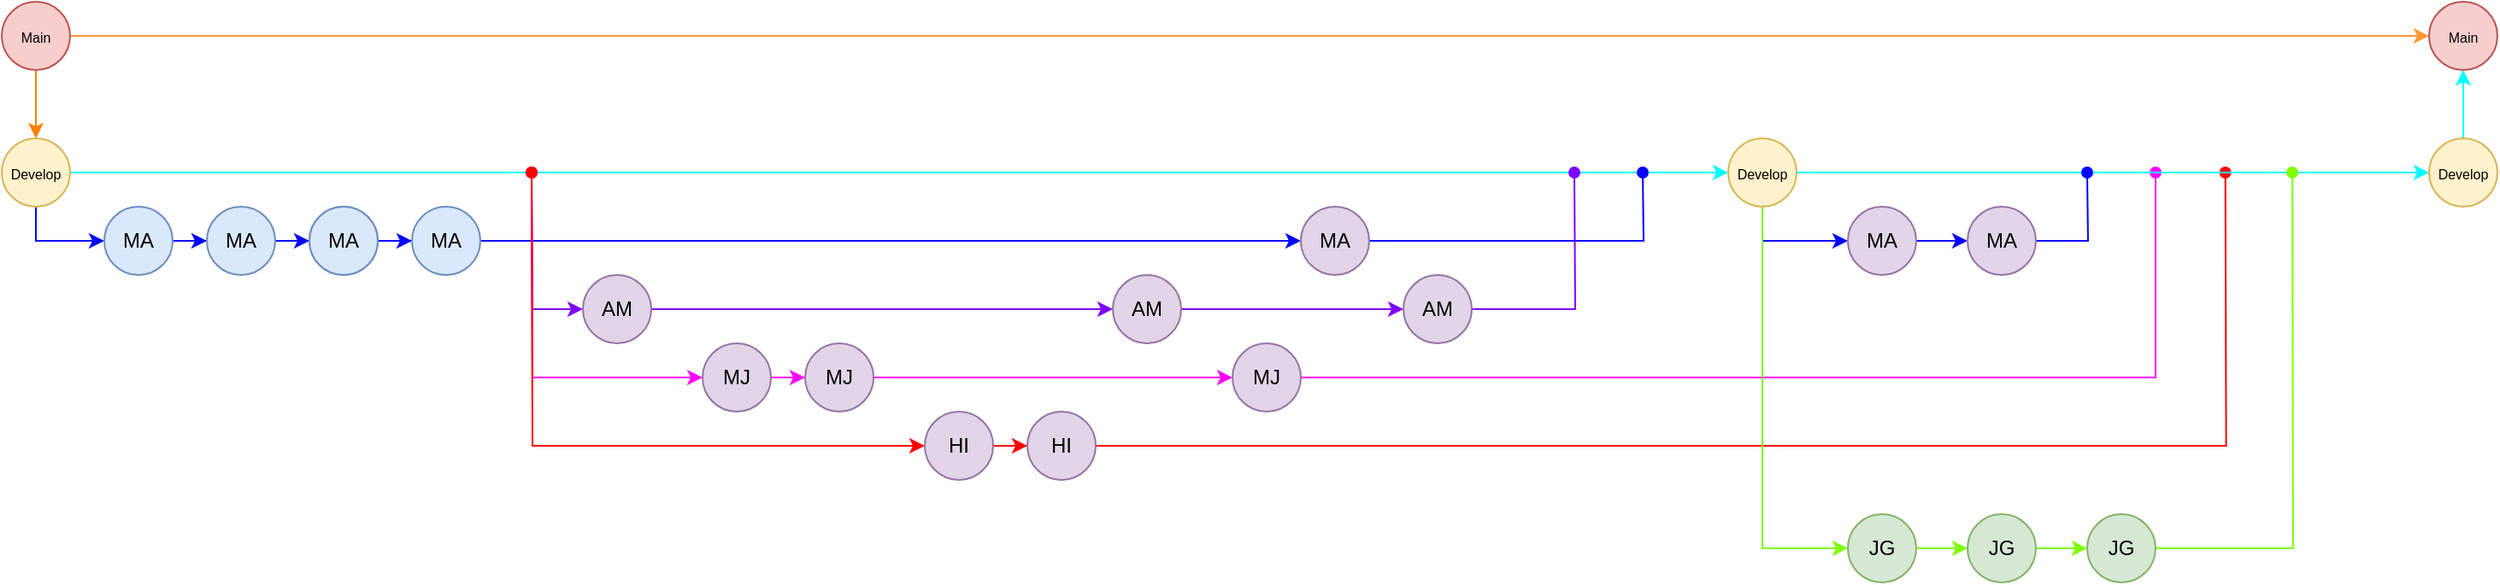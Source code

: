 <mxfile version="13.0.3" type="device"><diagram id="f96qbKHFiDnD2Jq9AhCj" name="Page-1"><mxGraphModel dx="710" dy="445" grid="1" gridSize="10" guides="1" tooltips="1" connect="1" arrows="1" fold="1" page="1" pageScale="1" pageWidth="2000" pageHeight="500" math="0" shadow="0"><root><mxCell id="0"/><mxCell id="1" parent="0"/><mxCell id="FBFi9_hFe6iYAWZ3Vtxe-29" style="edgeStyle=orthogonalEdgeStyle;rounded=0;orthogonalLoop=1;jettySize=auto;html=1;strokeColor=#00FFFF;fillColor=#dae8fc;" edge="1" parent="1" source="FBFi9_hFe6iYAWZ3Vtxe-5" target="FBFi9_hFe6iYAWZ3Vtxe-28"><mxGeometry relative="1" as="geometry"><mxPoint x="930" y="220" as="targetPoint"/></mxGeometry></mxCell><mxCell id="FBFi9_hFe6iYAWZ3Vtxe-30" style="edgeStyle=orthogonalEdgeStyle;rounded=0;orthogonalLoop=1;jettySize=auto;html=1;strokeColor=#0000FF;" edge="1" parent="1" source="FBFi9_hFe6iYAWZ3Vtxe-5" target="FBFi9_hFe6iYAWZ3Vtxe-13"><mxGeometry relative="1" as="geometry"><Array as="points"><mxPoint x="60" y="260"/></Array></mxGeometry></mxCell><mxCell id="FBFi9_hFe6iYAWZ3Vtxe-5" value="&lt;font style=&quot;font-size: 8px&quot;&gt;Develop&lt;/font&gt;" style="ellipse;whiteSpace=wrap;html=1;aspect=fixed;fillColor=#fff2cc;strokeColor=#d6b656;" vertex="1" parent="1"><mxGeometry x="40" y="200" width="40" height="40" as="geometry"/></mxCell><mxCell id="FBFi9_hFe6iYAWZ3Vtxe-31" style="edgeStyle=orthogonalEdgeStyle;rounded=0;orthogonalLoop=1;jettySize=auto;html=1;strokeColor=#0000FF;" edge="1" parent="1" source="FBFi9_hFe6iYAWZ3Vtxe-13" target="FBFi9_hFe6iYAWZ3Vtxe-14"><mxGeometry relative="1" as="geometry"/></mxCell><mxCell id="FBFi9_hFe6iYAWZ3Vtxe-13" value="MA" style="ellipse;whiteSpace=wrap;html=1;aspect=fixed;fillColor=#dae8fc;strokeColor=#6c8ebf;" vertex="1" parent="1"><mxGeometry x="100" y="240" width="40" height="40" as="geometry"/></mxCell><mxCell id="FBFi9_hFe6iYAWZ3Vtxe-34" value="" style="ellipse;whiteSpace=wrap;html=1;aspect=fixed;fillColor=#dae8fc;strokeColor=#6c8ebf;" vertex="1" parent="1"><mxGeometry x="220" y="240" width="40" height="40" as="geometry"/></mxCell><mxCell id="FBFi9_hFe6iYAWZ3Vtxe-32" style="edgeStyle=orthogonalEdgeStyle;rounded=0;orthogonalLoop=1;jettySize=auto;html=1;entryX=0;entryY=0.5;entryDx=0;entryDy=0;strokeColor=#0000FF;" edge="1" parent="1" source="FBFi9_hFe6iYAWZ3Vtxe-14" target="FBFi9_hFe6iYAWZ3Vtxe-15"><mxGeometry relative="1" as="geometry"/></mxCell><mxCell id="FBFi9_hFe6iYAWZ3Vtxe-14" value="MA" style="ellipse;whiteSpace=wrap;html=1;aspect=fixed;fillColor=#dae8fc;strokeColor=#6c8ebf;" vertex="1" parent="1"><mxGeometry x="160" y="240" width="40" height="40" as="geometry"/></mxCell><mxCell id="FBFi9_hFe6iYAWZ3Vtxe-33" style="edgeStyle=orthogonalEdgeStyle;rounded=0;orthogonalLoop=1;jettySize=auto;html=1;entryX=0;entryY=0.5;entryDx=0;entryDy=0;strokeColor=#0000FF;" edge="1" parent="1" source="FBFi9_hFe6iYAWZ3Vtxe-15" target="FBFi9_hFe6iYAWZ3Vtxe-16"><mxGeometry relative="1" as="geometry"/></mxCell><mxCell id="FBFi9_hFe6iYAWZ3Vtxe-15" value="MA" style="ellipse;whiteSpace=wrap;html=1;aspect=fixed;fillColor=#dae8fc;strokeColor=#6c8ebf;" vertex="1" parent="1"><mxGeometry x="220" y="240" width="40" height="40" as="geometry"/></mxCell><mxCell id="FBFi9_hFe6iYAWZ3Vtxe-35" style="edgeStyle=orthogonalEdgeStyle;rounded=0;orthogonalLoop=1;jettySize=auto;html=1;strokeColor=#0000FF;" edge="1" parent="1" source="FBFi9_hFe6iYAWZ3Vtxe-16" target="FBFi9_hFe6iYAWZ3Vtxe-25"><mxGeometry relative="1" as="geometry"/></mxCell><mxCell id="FBFi9_hFe6iYAWZ3Vtxe-16" value="MA" style="ellipse;whiteSpace=wrap;html=1;aspect=fixed;fillColor=#dae8fc;strokeColor=#6c8ebf;" vertex="1" parent="1"><mxGeometry x="280" y="240" width="40" height="40" as="geometry"/></mxCell><mxCell id="FBFi9_hFe6iYAWZ3Vtxe-41" style="edgeStyle=orthogonalEdgeStyle;rounded=0;orthogonalLoop=1;jettySize=auto;html=1;entryX=0;entryY=0.5;entryDx=0;entryDy=0;strokeColor=#7F00FF;" edge="1" parent="1" source="FBFi9_hFe6iYAWZ3Vtxe-17" target="FBFi9_hFe6iYAWZ3Vtxe-23"><mxGeometry relative="1" as="geometry"/></mxCell><mxCell id="FBFi9_hFe6iYAWZ3Vtxe-54" style="edgeStyle=orthogonalEdgeStyle;rounded=0;orthogonalLoop=1;jettySize=auto;html=1;strokeColor=#7F00FF;startArrow=classic;startFill=1;endArrow=oval;endFill=1;" edge="1" parent="1" source="FBFi9_hFe6iYAWZ3Vtxe-17"><mxGeometry relative="1" as="geometry"><mxPoint x="350" y="220" as="targetPoint"/></mxGeometry></mxCell><mxCell id="FBFi9_hFe6iYAWZ3Vtxe-17" value="AM" style="ellipse;whiteSpace=wrap;html=1;aspect=fixed;fillColor=#e1d5e7;strokeColor=#9673a6;" vertex="1" parent="1"><mxGeometry x="380" y="280" width="40" height="40" as="geometry"/></mxCell><mxCell id="FBFi9_hFe6iYAWZ3Vtxe-44" style="edgeStyle=orthogonalEdgeStyle;rounded=0;orthogonalLoop=1;jettySize=auto;html=1;entryX=0;entryY=0.5;entryDx=0;entryDy=0;strokeColor=#FF00FF;" edge="1" parent="1" source="FBFi9_hFe6iYAWZ3Vtxe-19" target="FBFi9_hFe6iYAWZ3Vtxe-20"><mxGeometry relative="1" as="geometry"/></mxCell><mxCell id="FBFi9_hFe6iYAWZ3Vtxe-53" style="edgeStyle=orthogonalEdgeStyle;rounded=0;orthogonalLoop=1;jettySize=auto;html=1;strokeColor=#FF00FF;startArrow=classic;startFill=1;endArrow=oval;endFill=1;" edge="1" parent="1" source="FBFi9_hFe6iYAWZ3Vtxe-19"><mxGeometry relative="1" as="geometry"><mxPoint x="350" y="220" as="targetPoint"/></mxGeometry></mxCell><mxCell id="FBFi9_hFe6iYAWZ3Vtxe-19" value="MJ" style="ellipse;whiteSpace=wrap;html=1;aspect=fixed;fillColor=#e1d5e7;strokeColor=#9673a6;" vertex="1" parent="1"><mxGeometry x="450" y="320" width="40" height="40" as="geometry"/></mxCell><mxCell id="FBFi9_hFe6iYAWZ3Vtxe-45" style="edgeStyle=orthogonalEdgeStyle;rounded=0;orthogonalLoop=1;jettySize=auto;html=1;entryX=0;entryY=0.5;entryDx=0;entryDy=0;strokeColor=#FF00FF;" edge="1" parent="1" source="FBFi9_hFe6iYAWZ3Vtxe-20" target="FBFi9_hFe6iYAWZ3Vtxe-24"><mxGeometry relative="1" as="geometry"/></mxCell><mxCell id="FBFi9_hFe6iYAWZ3Vtxe-20" value="MJ" style="ellipse;whiteSpace=wrap;html=1;aspect=fixed;fillColor=#e1d5e7;strokeColor=#9673a6;" vertex="1" parent="1"><mxGeometry x="510" y="320" width="40" height="40" as="geometry"/></mxCell><mxCell id="FBFi9_hFe6iYAWZ3Vtxe-48" style="edgeStyle=orthogonalEdgeStyle;rounded=0;orthogonalLoop=1;jettySize=auto;html=1;strokeColor=#FF0000;" edge="1" parent="1" source="FBFi9_hFe6iYAWZ3Vtxe-21" target="FBFi9_hFe6iYAWZ3Vtxe-22"><mxGeometry relative="1" as="geometry"/></mxCell><mxCell id="FBFi9_hFe6iYAWZ3Vtxe-52" style="edgeStyle=orthogonalEdgeStyle;rounded=0;orthogonalLoop=1;jettySize=auto;html=1;strokeColor=#FF0000;startArrow=classic;startFill=1;endArrow=oval;endFill=1;" edge="1" parent="1" source="FBFi9_hFe6iYAWZ3Vtxe-21"><mxGeometry relative="1" as="geometry"><mxPoint x="350" y="220" as="targetPoint"/></mxGeometry></mxCell><mxCell id="FBFi9_hFe6iYAWZ3Vtxe-21" value="HI" style="ellipse;whiteSpace=wrap;html=1;aspect=fixed;fillColor=#e1d5e7;strokeColor=#9673a6;" vertex="1" parent="1"><mxGeometry x="580" y="360" width="40" height="40" as="geometry"/></mxCell><mxCell id="FBFi9_hFe6iYAWZ3Vtxe-78" style="edgeStyle=orthogonalEdgeStyle;rounded=0;orthogonalLoop=1;jettySize=auto;html=1;startArrow=none;startFill=0;endArrow=oval;endFill=1;strokeColor=#FF0000;" edge="1" parent="1" source="FBFi9_hFe6iYAWZ3Vtxe-22"><mxGeometry relative="1" as="geometry"><mxPoint x="1340.833" y="220" as="targetPoint"/></mxGeometry></mxCell><mxCell id="FBFi9_hFe6iYAWZ3Vtxe-22" value="HI" style="ellipse;whiteSpace=wrap;html=1;aspect=fixed;fillColor=#e1d5e7;strokeColor=#9673a6;" vertex="1" parent="1"><mxGeometry x="640" y="360" width="40" height="40" as="geometry"/></mxCell><mxCell id="FBFi9_hFe6iYAWZ3Vtxe-42" style="edgeStyle=orthogonalEdgeStyle;rounded=0;orthogonalLoop=1;jettySize=auto;html=1;entryX=0;entryY=0.5;entryDx=0;entryDy=0;strokeColor=#7F00FF;" edge="1" parent="1" source="FBFi9_hFe6iYAWZ3Vtxe-23" target="FBFi9_hFe6iYAWZ3Vtxe-26"><mxGeometry relative="1" as="geometry"/></mxCell><mxCell id="FBFi9_hFe6iYAWZ3Vtxe-23" value="AM" style="ellipse;whiteSpace=wrap;html=1;aspect=fixed;fillColor=#e1d5e7;strokeColor=#9673a6;" vertex="1" parent="1"><mxGeometry x="690" y="280" width="40" height="40" as="geometry"/></mxCell><mxCell id="FBFi9_hFe6iYAWZ3Vtxe-76" style="edgeStyle=orthogonalEdgeStyle;rounded=0;orthogonalLoop=1;jettySize=auto;html=1;startArrow=none;startFill=0;endArrow=oval;endFill=1;strokeColor=#FF00FF;" edge="1" parent="1" source="FBFi9_hFe6iYAWZ3Vtxe-24"><mxGeometry relative="1" as="geometry"><mxPoint x="1300" y="220" as="targetPoint"/><Array as="points"><mxPoint x="1300" y="340"/><mxPoint x="1300" y="220"/></Array></mxGeometry></mxCell><mxCell id="FBFi9_hFe6iYAWZ3Vtxe-24" value="MJ" style="ellipse;whiteSpace=wrap;html=1;aspect=fixed;fillColor=#e1d5e7;strokeColor=#9673a6;" vertex="1" parent="1"><mxGeometry x="760" y="320" width="40" height="40" as="geometry"/></mxCell><mxCell id="FBFi9_hFe6iYAWZ3Vtxe-57" style="edgeStyle=orthogonalEdgeStyle;rounded=0;orthogonalLoop=1;jettySize=auto;html=1;startArrow=none;startFill=0;strokeColor=#0000FF;endArrow=oval;endFill=1;" edge="1" parent="1" source="FBFi9_hFe6iYAWZ3Vtxe-25"><mxGeometry relative="1" as="geometry"><mxPoint x="1000" y="220" as="targetPoint"/></mxGeometry></mxCell><mxCell id="FBFi9_hFe6iYAWZ3Vtxe-25" value="MA" style="ellipse;whiteSpace=wrap;html=1;aspect=fixed;fillColor=#e1d5e7;strokeColor=#9673a6;" vertex="1" parent="1"><mxGeometry x="800" y="240" width="40" height="40" as="geometry"/></mxCell><mxCell id="FBFi9_hFe6iYAWZ3Vtxe-56" style="edgeStyle=orthogonalEdgeStyle;rounded=0;orthogonalLoop=1;jettySize=auto;html=1;startArrow=none;startFill=0;strokeColor=#7F00FF;endArrow=oval;endFill=1;" edge="1" parent="1" source="FBFi9_hFe6iYAWZ3Vtxe-26"><mxGeometry relative="1" as="geometry"><mxPoint x="960" y="220" as="targetPoint"/></mxGeometry></mxCell><mxCell id="FBFi9_hFe6iYAWZ3Vtxe-26" value="AM" style="ellipse;whiteSpace=wrap;html=1;aspect=fixed;fillColor=#e1d5e7;strokeColor=#9673a6;" vertex="1" parent="1"><mxGeometry x="860" y="280" width="40" height="40" as="geometry"/></mxCell><mxCell id="FBFi9_hFe6iYAWZ3Vtxe-60" style="edgeStyle=orthogonalEdgeStyle;rounded=0;orthogonalLoop=1;jettySize=auto;html=1;startArrow=none;startFill=0;endArrow=classic;endFill=1;strokeColor=#00FFFF;" edge="1" parent="1" source="FBFi9_hFe6iYAWZ3Vtxe-28" target="FBFi9_hFe6iYAWZ3Vtxe-73"><mxGeometry relative="1" as="geometry"><mxPoint x="1460" y="220" as="targetPoint"/><Array as="points"><mxPoint x="1340" y="220"/><mxPoint x="1340" y="220"/></Array></mxGeometry></mxCell><mxCell id="FBFi9_hFe6iYAWZ3Vtxe-61" style="edgeStyle=orthogonalEdgeStyle;rounded=0;orthogonalLoop=1;jettySize=auto;html=1;startArrow=none;startFill=0;endArrow=classic;endFill=1;strokeColor=#0000FF;" edge="1" parent="1" source="FBFi9_hFe6iYAWZ3Vtxe-28" target="FBFi9_hFe6iYAWZ3Vtxe-58"><mxGeometry relative="1" as="geometry"><Array as="points"><mxPoint x="1070" y="260"/></Array></mxGeometry></mxCell><mxCell id="FBFi9_hFe6iYAWZ3Vtxe-68" style="edgeStyle=orthogonalEdgeStyle;rounded=0;orthogonalLoop=1;jettySize=auto;html=1;entryX=0;entryY=0.5;entryDx=0;entryDy=0;startArrow=none;startFill=0;endArrow=classic;endFill=1;strokeColor=#80FF00;" edge="1" parent="1" source="FBFi9_hFe6iYAWZ3Vtxe-28" target="FBFi9_hFe6iYAWZ3Vtxe-65"><mxGeometry relative="1" as="geometry"><Array as="points"><mxPoint x="1070" y="440"/></Array></mxGeometry></mxCell><mxCell id="FBFi9_hFe6iYAWZ3Vtxe-28" value="&lt;font style=&quot;font-size: 8px&quot;&gt;Develop&lt;/font&gt;" style="ellipse;whiteSpace=wrap;html=1;aspect=fixed;fillColor=#fff2cc;strokeColor=#d6b656;" vertex="1" parent="1"><mxGeometry x="1050" y="200" width="40" height="40" as="geometry"/></mxCell><mxCell id="FBFi9_hFe6iYAWZ3Vtxe-50" style="edgeStyle=orthogonalEdgeStyle;rounded=0;orthogonalLoop=1;jettySize=auto;html=1;entryX=0.5;entryY=0;entryDx=0;entryDy=0;strokeColor=#FF8000;" edge="1" parent="1" source="FBFi9_hFe6iYAWZ3Vtxe-49" target="FBFi9_hFe6iYAWZ3Vtxe-5"><mxGeometry relative="1" as="geometry"/></mxCell><mxCell id="FBFi9_hFe6iYAWZ3Vtxe-75" style="edgeStyle=orthogonalEdgeStyle;rounded=0;orthogonalLoop=1;jettySize=auto;html=1;entryX=0;entryY=0.5;entryDx=0;entryDy=0;startArrow=none;startFill=0;endArrow=classic;endFill=1;strokeColor=#FF9933;" edge="1" parent="1" source="FBFi9_hFe6iYAWZ3Vtxe-49" target="FBFi9_hFe6iYAWZ3Vtxe-72"><mxGeometry relative="1" as="geometry"/></mxCell><mxCell id="FBFi9_hFe6iYAWZ3Vtxe-49" value="&lt;font style=&quot;font-size: 8px&quot;&gt;Main&lt;/font&gt;" style="ellipse;whiteSpace=wrap;html=1;aspect=fixed;fillColor=#f8cecc;strokeColor=#b85450;" vertex="1" parent="1"><mxGeometry x="40" y="120" width="40" height="40" as="geometry"/></mxCell><mxCell id="FBFi9_hFe6iYAWZ3Vtxe-62" style="edgeStyle=orthogonalEdgeStyle;rounded=0;orthogonalLoop=1;jettySize=auto;html=1;entryX=0;entryY=0.5;entryDx=0;entryDy=0;startArrow=none;startFill=0;endArrow=classic;endFill=1;strokeColor=#0000FF;" edge="1" parent="1" source="FBFi9_hFe6iYAWZ3Vtxe-58" target="FBFi9_hFe6iYAWZ3Vtxe-59"><mxGeometry relative="1" as="geometry"/></mxCell><mxCell id="FBFi9_hFe6iYAWZ3Vtxe-58" value="MA" style="ellipse;whiteSpace=wrap;html=1;aspect=fixed;fillColor=#e1d5e7;strokeColor=#9673a6;" vertex="1" parent="1"><mxGeometry x="1120" y="240" width="40" height="40" as="geometry"/></mxCell><mxCell id="FBFi9_hFe6iYAWZ3Vtxe-64" style="edgeStyle=orthogonalEdgeStyle;rounded=0;orthogonalLoop=1;jettySize=auto;html=1;startArrow=none;startFill=0;endArrow=oval;endFill=1;strokeColor=#0000FF;" edge="1" parent="1" source="FBFi9_hFe6iYAWZ3Vtxe-59"><mxGeometry relative="1" as="geometry"><mxPoint x="1260" y="220" as="targetPoint"/></mxGeometry></mxCell><mxCell id="FBFi9_hFe6iYAWZ3Vtxe-59" value="MA" style="ellipse;whiteSpace=wrap;html=1;aspect=fixed;fillColor=#e1d5e7;strokeColor=#9673a6;" vertex="1" parent="1"><mxGeometry x="1190" y="240" width="40" height="40" as="geometry"/></mxCell><mxCell id="FBFi9_hFe6iYAWZ3Vtxe-69" style="edgeStyle=orthogonalEdgeStyle;rounded=0;orthogonalLoop=1;jettySize=auto;html=1;startArrow=none;startFill=0;endArrow=classic;endFill=1;strokeColor=#80FF00;" edge="1" parent="1" source="FBFi9_hFe6iYAWZ3Vtxe-65" target="FBFi9_hFe6iYAWZ3Vtxe-66"><mxGeometry relative="1" as="geometry"/></mxCell><mxCell id="FBFi9_hFe6iYAWZ3Vtxe-65" value="JG" style="ellipse;whiteSpace=wrap;html=1;aspect=fixed;fillColor=#d5e8d4;strokeColor=#82b366;" vertex="1" parent="1"><mxGeometry x="1120" y="420" width="40" height="40" as="geometry"/></mxCell><mxCell id="FBFi9_hFe6iYAWZ3Vtxe-70" style="edgeStyle=orthogonalEdgeStyle;rounded=0;orthogonalLoop=1;jettySize=auto;html=1;entryX=0;entryY=0.5;entryDx=0;entryDy=0;startArrow=none;startFill=0;endArrow=classic;endFill=1;strokeColor=#80FF00;" edge="1" parent="1" source="FBFi9_hFe6iYAWZ3Vtxe-66" target="FBFi9_hFe6iYAWZ3Vtxe-67"><mxGeometry relative="1" as="geometry"/></mxCell><mxCell id="FBFi9_hFe6iYAWZ3Vtxe-66" value="JG" style="ellipse;whiteSpace=wrap;html=1;aspect=fixed;fillColor=#d5e8d4;strokeColor=#82b366;" vertex="1" parent="1"><mxGeometry x="1190" y="420" width="40" height="40" as="geometry"/></mxCell><mxCell id="FBFi9_hFe6iYAWZ3Vtxe-79" style="edgeStyle=orthogonalEdgeStyle;rounded=0;orthogonalLoop=1;jettySize=auto;html=1;startArrow=none;startFill=0;endArrow=oval;endFill=1;strokeColor=#80FF00;" edge="1" parent="1" source="FBFi9_hFe6iYAWZ3Vtxe-67"><mxGeometry relative="1" as="geometry"><mxPoint x="1380" y="220" as="targetPoint"/></mxGeometry></mxCell><mxCell id="FBFi9_hFe6iYAWZ3Vtxe-67" value="JG" style="ellipse;whiteSpace=wrap;html=1;aspect=fixed;fillColor=#d5e8d4;strokeColor=#82b366;" vertex="1" parent="1"><mxGeometry x="1260" y="420" width="40" height="40" as="geometry"/></mxCell><mxCell id="FBFi9_hFe6iYAWZ3Vtxe-72" value="&lt;font style=&quot;font-size: 8px&quot;&gt;Main&lt;/font&gt;" style="ellipse;whiteSpace=wrap;html=1;aspect=fixed;fillColor=#f8cecc;strokeColor=#b85450;" vertex="1" parent="1"><mxGeometry x="1460" y="120" width="40" height="40" as="geometry"/></mxCell><mxCell id="FBFi9_hFe6iYAWZ3Vtxe-74" style="edgeStyle=orthogonalEdgeStyle;rounded=0;orthogonalLoop=1;jettySize=auto;html=1;entryX=0.5;entryY=1;entryDx=0;entryDy=0;startArrow=none;startFill=0;endArrow=classic;endFill=1;strokeColor=#00FFFF;" edge="1" parent="1" source="FBFi9_hFe6iYAWZ3Vtxe-73" target="FBFi9_hFe6iYAWZ3Vtxe-72"><mxGeometry relative="1" as="geometry"/></mxCell><mxCell id="FBFi9_hFe6iYAWZ3Vtxe-73" value="&lt;font style=&quot;font-size: 8px&quot;&gt;Develop&lt;/font&gt;" style="ellipse;whiteSpace=wrap;html=1;aspect=fixed;fillColor=#fff2cc;strokeColor=#d6b656;" vertex="1" parent="1"><mxGeometry x="1460" y="200" width="40" height="40" as="geometry"/></mxCell></root></mxGraphModel></diagram></mxfile>